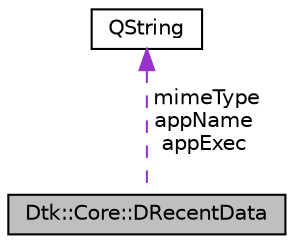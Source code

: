 digraph "Dtk::Core::DRecentData"
{
  edge [fontname="Helvetica",fontsize="10",labelfontname="Helvetica",labelfontsize="10"];
  node [fontname="Helvetica",fontsize="10",shape=record];
  Node1 [label="Dtk::Core::DRecentData",height=0.2,width=0.4,color="black", fillcolor="grey75", style="filled", fontcolor="black"];
  Node2 -> Node1 [dir="back",color="darkorchid3",fontsize="10",style="dashed",label=" mimeType\nappName\nappExec" ,fontname="Helvetica"];
  Node2 [label="QString",height=0.2,width=0.4,color="black", fillcolor="white", style="filled",URL="/home/xmuli/project/dtk/tags/qtcore.tags$qstring.html"];
}
